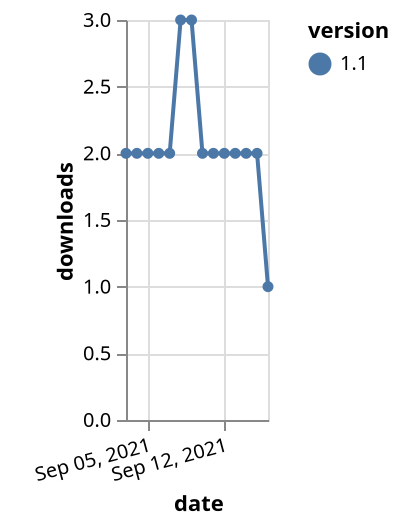 {"$schema": "https://vega.github.io/schema/vega-lite/v5.json", "description": "A simple bar chart with embedded data.", "data": {"values": [{"date": "2021-09-03", "total": 2571, "delta": 2, "version": "1.1"}, {"date": "2021-09-04", "total": 2573, "delta": 2, "version": "1.1"}, {"date": "2021-09-05", "total": 2575, "delta": 2, "version": "1.1"}, {"date": "2021-09-06", "total": 2577, "delta": 2, "version": "1.1"}, {"date": "2021-09-07", "total": 2579, "delta": 2, "version": "1.1"}, {"date": "2021-09-08", "total": 2582, "delta": 3, "version": "1.1"}, {"date": "2021-09-09", "total": 2585, "delta": 3, "version": "1.1"}, {"date": "2021-09-10", "total": 2587, "delta": 2, "version": "1.1"}, {"date": "2021-09-11", "total": 2589, "delta": 2, "version": "1.1"}, {"date": "2021-09-12", "total": 2591, "delta": 2, "version": "1.1"}, {"date": "2021-09-13", "total": 2593, "delta": 2, "version": "1.1"}, {"date": "2021-09-14", "total": 2595, "delta": 2, "version": "1.1"}, {"date": "2021-09-15", "total": 2597, "delta": 2, "version": "1.1"}, {"date": "2021-09-16", "total": 2598, "delta": 1, "version": "1.1"}]}, "width": "container", "mark": {"type": "line", "point": {"filled": true}}, "encoding": {"x": {"field": "date", "type": "temporal", "timeUnit": "yearmonthdate", "title": "date", "axis": {"labelAngle": -15}}, "y": {"field": "delta", "type": "quantitative", "title": "downloads"}, "color": {"field": "version", "type": "nominal"}, "tooltip": {"field": "delta"}}}